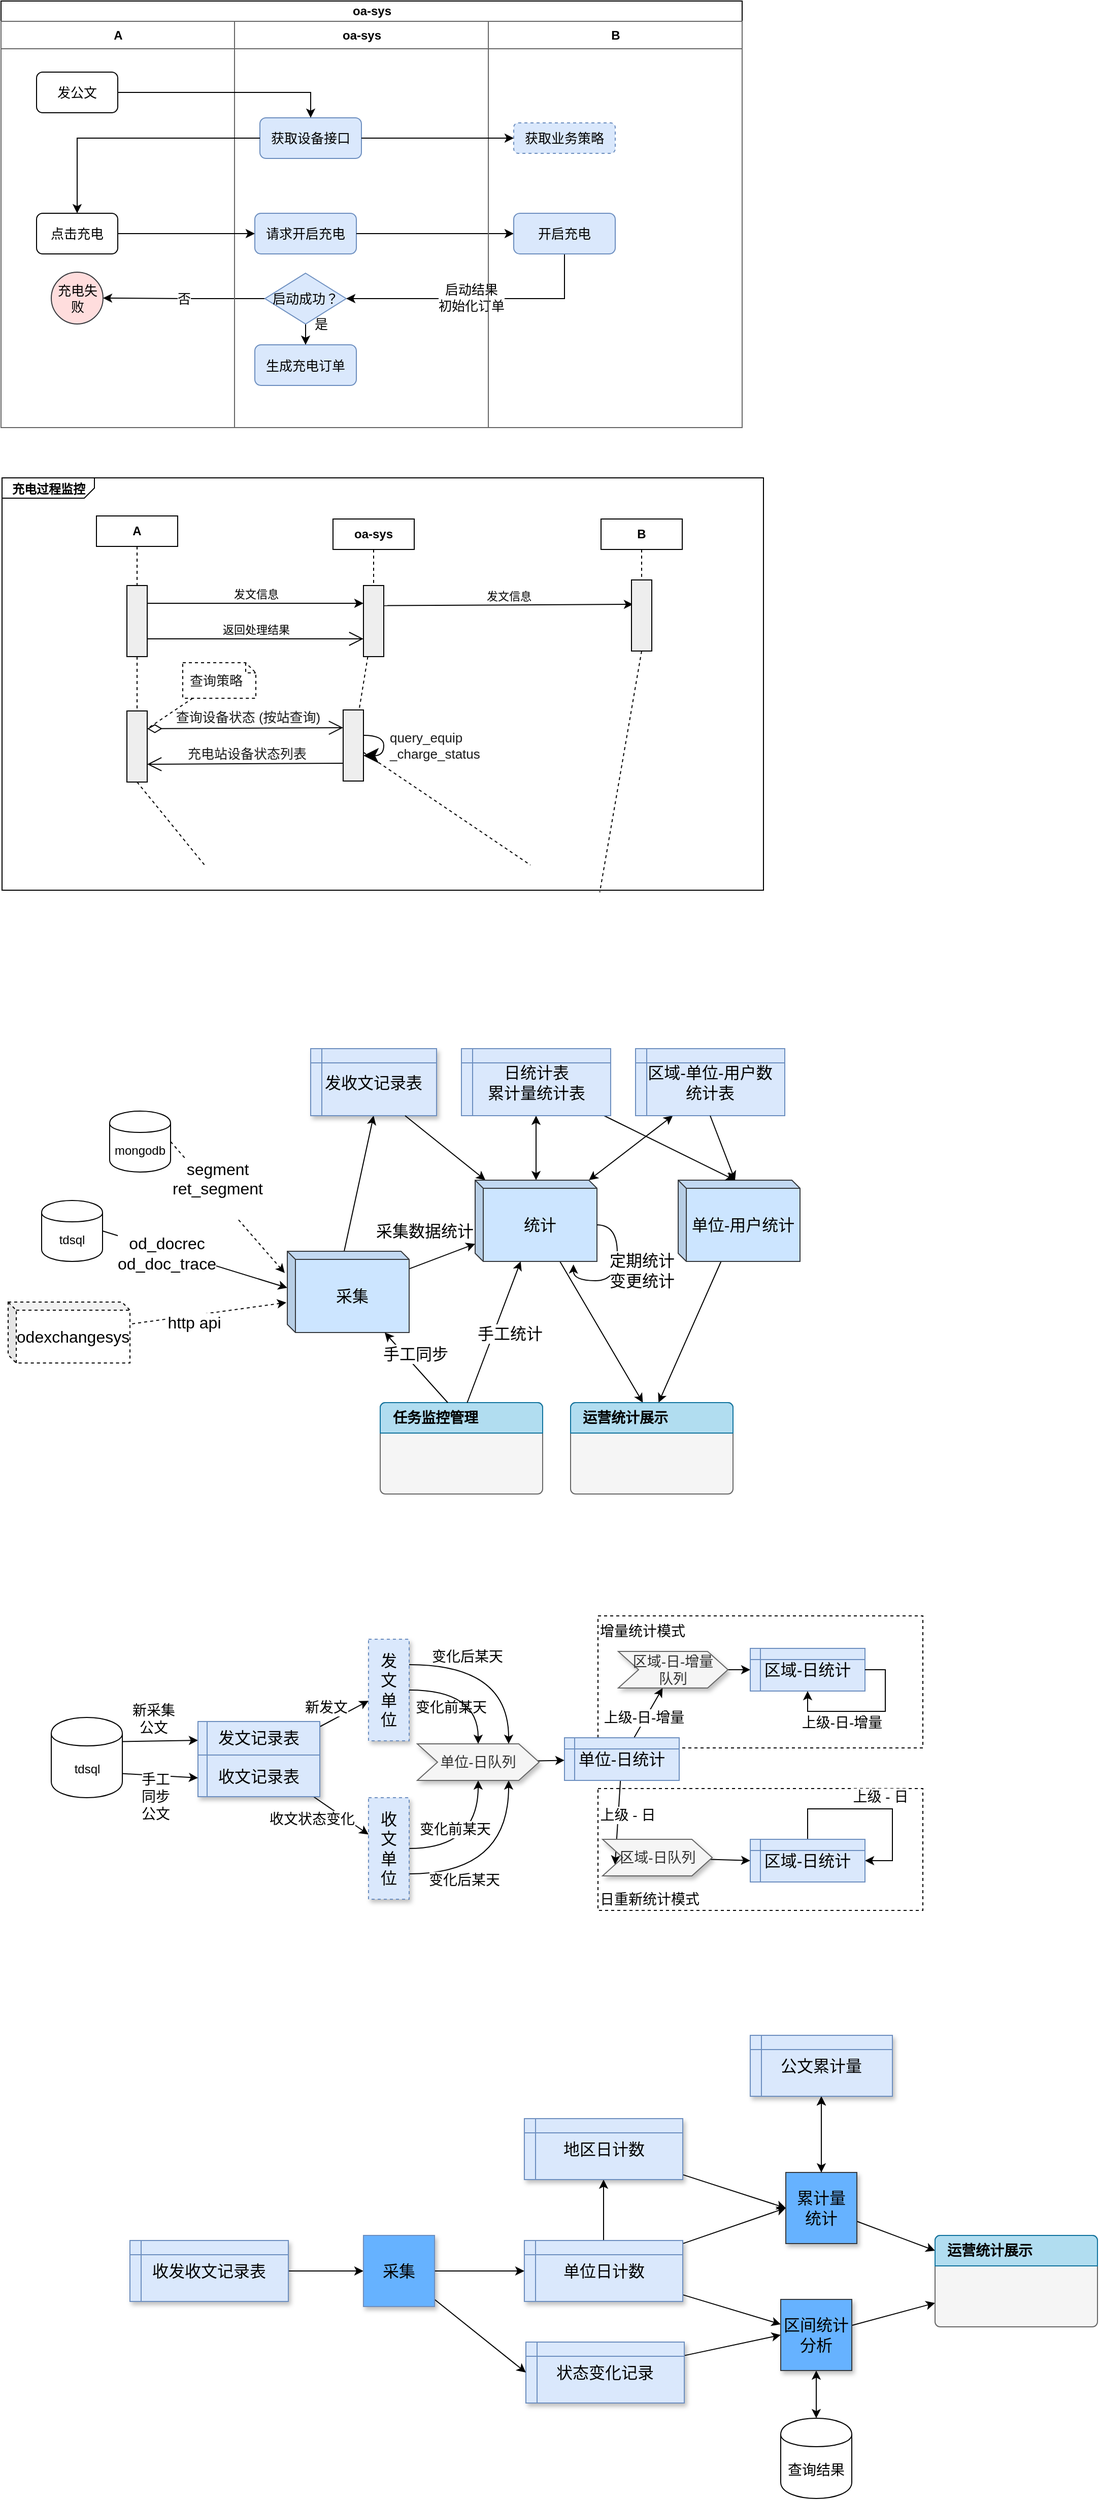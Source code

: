 <mxfile version="10.9.6" type="github"><diagram id="KTjkPIcVOgTDWT1RkaMk" name="Page-1"><mxGraphModel dx="1727" dy="921" grid="1" gridSize="10" guides="1" tooltips="1" connect="1" arrows="1" fold="1" page="1" pageScale="1" pageWidth="827" pageHeight="1169" math="0" shadow="0"><root><mxCell id="0"/><mxCell id="1" parent="0"/><mxCell id="LB0LnLkRX3xZPlyKJ1Ee-271" value="日重新统计模式" style="rounded=0;whiteSpace=wrap;html=1;shadow=0;labelBackgroundColor=none;fontSize=14;align=left;verticalAlign=bottom;dashed=1;fillColor=#ffffff;" parent="1" vertex="1"><mxGeometry x="638" y="1800" width="320" height="120" as="geometry"/></mxCell><mxCell id="LB0LnLkRX3xZPlyKJ1Ee-259" value="增量统计模式" style="rounded=0;whiteSpace=wrap;html=1;shadow=0;labelBackgroundColor=none;fontSize=14;align=left;verticalAlign=top;dashed=1;fillColor=#ffffff;" parent="1" vertex="1"><mxGeometry x="638" y="1630" width="320" height="130" as="geometry"/></mxCell><mxCell id="LB0LnLkRX3xZPlyKJ1Ee-1" value="oa-sys" style="swimlane;html=1;childLayout=stackLayout;resizeParent=1;resizeParentMax=0;startSize=20;swimlaneLine=1;comic=0;glass=0;swimlaneFillColor=none;fillColor=#ffffff;strokeColor=#000000;" parent="1" vertex="1"><mxGeometry x="50" y="40" width="730" height="420" as="geometry"><mxRectangle x="400" y="360" width="60" height="20" as="alternateBounds"/></mxGeometry></mxCell><mxCell id="LB0LnLkRX3xZPlyKJ1Ee-2" value="否" style="edgeStyle=orthogonalEdgeStyle;rounded=0;html=1;jettySize=auto;orthogonalLoop=1;fontSize=13;" parent="LB0LnLkRX3xZPlyKJ1Ee-1" source="LB0LnLkRX3xZPlyKJ1Ee-21" target="LB0LnLkRX3xZPlyKJ1Ee-8" edge="1"><mxGeometry relative="1" as="geometry"><mxPoint x="70.056" y="254.5" as="targetPoint"/></mxGeometry></mxCell><mxCell id="LB0LnLkRX3xZPlyKJ1Ee-5" value="A" style="swimlane;html=1;startSize=27;fillColor=#ffffff;strokeColor=#666666;" parent="LB0LnLkRX3xZPlyKJ1Ee-1" vertex="1"><mxGeometry y="20" width="230" height="400" as="geometry"><mxRectangle y="20" width="80" height="785" as="alternateBounds"/></mxGeometry></mxCell><mxCell id="LB0LnLkRX3xZPlyKJ1Ee-6" value="发公文" style="rounded=1;whiteSpace=wrap;html=1;glass=0;comic=0;fontSize=13;" parent="LB0LnLkRX3xZPlyKJ1Ee-5" vertex="1"><mxGeometry x="35" y="50" width="80" height="40" as="geometry"/></mxCell><mxCell id="LB0LnLkRX3xZPlyKJ1Ee-7" value="点击充电" style="rounded=1;whiteSpace=wrap;html=1;glass=0;comic=0;fontSize=13;" parent="LB0LnLkRX3xZPlyKJ1Ee-5" vertex="1"><mxGeometry x="35" y="189" width="80" height="40" as="geometry"/></mxCell><mxCell id="LB0LnLkRX3xZPlyKJ1Ee-8" value="充电失败" style="ellipse;whiteSpace=wrap;html=1;aspect=fixed;glass=0;comic=0;fillColor=#FFDDDD;fontSize=13;strokeColor=#36393d;" parent="LB0LnLkRX3xZPlyKJ1Ee-5" vertex="1"><mxGeometry x="49.5" y="247" width="51" height="51" as="geometry"/></mxCell><mxCell id="LB0LnLkRX3xZPlyKJ1Ee-17" value="oa-sys" style="swimlane;html=1;startSize=27;strokeColor=#666666;" parent="LB0LnLkRX3xZPlyKJ1Ee-1" vertex="1"><mxGeometry x="230" y="20" width="250" height="400" as="geometry"/></mxCell><mxCell id="LB0LnLkRX3xZPlyKJ1Ee-18" value="获取设备接口" style="rounded=1;whiteSpace=wrap;html=1;glass=0;comic=0;fontSize=13;fillColor=#dae8fc;strokeColor=#6c8ebf;" parent="LB0LnLkRX3xZPlyKJ1Ee-17" vertex="1"><mxGeometry x="25" y="95" width="100" height="40" as="geometry"/></mxCell><mxCell id="LB0LnLkRX3xZPlyKJ1Ee-19" value="请求开启充电" style="rounded=1;whiteSpace=wrap;html=1;glass=0;comic=0;fontSize=13;fillColor=#dae8fc;strokeColor=#6c8ebf;" parent="LB0LnLkRX3xZPlyKJ1Ee-17" vertex="1"><mxGeometry x="20" y="189" width="100" height="40" as="geometry"/></mxCell><mxCell id="LB0LnLkRX3xZPlyKJ1Ee-20" value="是" style="edgeStyle=orthogonalEdgeStyle;rounded=0;html=1;jettySize=auto;orthogonalLoop=1;fontSize=13;" parent="LB0LnLkRX3xZPlyKJ1Ee-17" source="LB0LnLkRX3xZPlyKJ1Ee-21" target="LB0LnLkRX3xZPlyKJ1Ee-23" edge="1"><mxGeometry x="-1" y="15" relative="1" as="geometry"><mxPoint as="offset"/></mxGeometry></mxCell><mxCell id="LB0LnLkRX3xZPlyKJ1Ee-21" value="启动成功？" style="rhombus;whiteSpace=wrap;html=1;glass=0;comic=0;fillColor=#dae8fc;fontSize=13;strokeColor=#6c8ebf;" parent="LB0LnLkRX3xZPlyKJ1Ee-17" vertex="1"><mxGeometry x="30" y="248" width="80" height="50" as="geometry"/></mxCell><mxCell id="LB0LnLkRX3xZPlyKJ1Ee-23" value="生成充电订单" style="rounded=1;whiteSpace=wrap;html=1;glass=0;comic=0;fontSize=13;fillColor=#dae8fc;strokeColor=#6c8ebf;" parent="LB0LnLkRX3xZPlyKJ1Ee-17" vertex="1"><mxGeometry x="20" y="318.5" width="100" height="40" as="geometry"/></mxCell><mxCell id="LB0LnLkRX3xZPlyKJ1Ee-36" style="edgeStyle=orthogonalEdgeStyle;rounded=0;html=1;entryX=0.5;entryY=0;jettySize=auto;orthogonalLoop=1;fontSize=13;" parent="LB0LnLkRX3xZPlyKJ1Ee-1" source="LB0LnLkRX3xZPlyKJ1Ee-6" target="LB0LnLkRX3xZPlyKJ1Ee-18" edge="1"><mxGeometry relative="1" as="geometry"/></mxCell><mxCell id="LB0LnLkRX3xZPlyKJ1Ee-37" style="edgeStyle=orthogonalEdgeStyle;rounded=0;html=1;entryX=0.5;entryY=0;jettySize=auto;orthogonalLoop=1;fontSize=13;" parent="LB0LnLkRX3xZPlyKJ1Ee-1" source="LB0LnLkRX3xZPlyKJ1Ee-18" target="LB0LnLkRX3xZPlyKJ1Ee-7" edge="1"><mxGeometry relative="1" as="geometry"/></mxCell><mxCell id="LB0LnLkRX3xZPlyKJ1Ee-38" style="edgeStyle=orthogonalEdgeStyle;rounded=0;html=1;jettySize=auto;orthogonalLoop=1;fontSize=13;entryX=0;entryY=0.5;" parent="LB0LnLkRX3xZPlyKJ1Ee-1" source="LB0LnLkRX3xZPlyKJ1Ee-7" target="LB0LnLkRX3xZPlyKJ1Ee-19" edge="1"><mxGeometry relative="1" as="geometry"><mxPoint x="175.056" y="205.5" as="targetPoint"/></mxGeometry></mxCell><mxCell id="LB0LnLkRX3xZPlyKJ1Ee-39" style="edgeStyle=orthogonalEdgeStyle;rounded=0;html=1;entryX=0;entryY=0.5;jettySize=auto;orthogonalLoop=1;fontSize=13;" parent="LB0LnLkRX3xZPlyKJ1Ee-1" source="LB0LnLkRX3xZPlyKJ1Ee-19" target="LB0LnLkRX3xZPlyKJ1Ee-45" edge="1"><mxGeometry relative="1" as="geometry"/></mxCell><mxCell id="LB0LnLkRX3xZPlyKJ1Ee-40" style="edgeStyle=orthogonalEdgeStyle;rounded=0;html=1;exitX=0.5;exitY=1;jettySize=auto;orthogonalLoop=1;fontSize=13;entryX=1;entryY=0.5;" parent="LB0LnLkRX3xZPlyKJ1Ee-1" source="LB0LnLkRX3xZPlyKJ1Ee-45" target="LB0LnLkRX3xZPlyKJ1Ee-21" edge="1"><mxGeometry relative="1" as="geometry"/></mxCell><mxCell id="LB0LnLkRX3xZPlyKJ1Ee-41" value="启动结果&lt;br&gt;初始化订单&lt;br&gt;" style="text;html=1;resizable=0;points=[];align=center;verticalAlign=middle;labelBackgroundColor=#ffffff;fontSize=13;" parent="LB0LnLkRX3xZPlyKJ1Ee-40" vertex="1" connectable="0"><mxGeometry x="0.123" y="2" relative="1" as="geometry"><mxPoint x="9.5" y="-3" as="offset"/></mxGeometry></mxCell><mxCell id="LB0LnLkRX3xZPlyKJ1Ee-43" value="B" style="swimlane;html=1;startSize=27;strokeColor=#666666;" parent="LB0LnLkRX3xZPlyKJ1Ee-1" vertex="1"><mxGeometry x="480" y="20" width="250" height="400" as="geometry"/></mxCell><mxCell id="LB0LnLkRX3xZPlyKJ1Ee-44" value="获取业务策略" style="rounded=1;whiteSpace=wrap;html=1;glass=0;comic=0;fontSize=13;fillColor=#dae8fc;strokeColor=#6c8ebf;dashed=1;" parent="LB0LnLkRX3xZPlyKJ1Ee-43" vertex="1"><mxGeometry x="25" y="100" width="100" height="30" as="geometry"/></mxCell><mxCell id="LB0LnLkRX3xZPlyKJ1Ee-45" value="开启充电" style="rounded=1;whiteSpace=wrap;html=1;glass=0;comic=0;fontSize=13;fillColor=#dae8fc;strokeColor=#6c8ebf;" parent="LB0LnLkRX3xZPlyKJ1Ee-43" vertex="1"><mxGeometry x="25" y="189" width="100" height="40" as="geometry"/></mxCell><mxCell id="LB0LnLkRX3xZPlyKJ1Ee-73" style="edgeStyle=orthogonalEdgeStyle;rounded=0;html=1;exitX=1;exitY=0.5;entryX=0;entryY=0.5;jettySize=auto;orthogonalLoop=1;" parent="LB0LnLkRX3xZPlyKJ1Ee-1" source="LB0LnLkRX3xZPlyKJ1Ee-18" target="LB0LnLkRX3xZPlyKJ1Ee-44" edge="1"><mxGeometry relative="1" as="geometry"/></mxCell><mxCell id="LB0LnLkRX3xZPlyKJ1Ee-74" value="&lt;p style=&quot;margin: 0px ; margin-top: 4px ; margin-left: 10px ; text-align: left&quot;&gt;&lt;span&gt;充电过程监控&lt;/span&gt;&lt;br&gt;&lt;/p&gt;" style="html=1;shape=mxgraph.sysml.package;labelX=91.1;html=1;overflow=fill;strokeWidth=1;recursiveResize=0;labelBackgroundColor=none;labelBorderColor=none;fontStyle=1" parent="1" vertex="1"><mxGeometry x="51" y="509.5" width="750" height="406" as="geometry"/></mxCell><mxCell id="LB0LnLkRX3xZPlyKJ1Ee-75" value="A" style="strokeColor=inherit;fillColor=inherit;gradientColor=inherit;shape=rect;html=1;whiteSpace=wrap;align=center;labelBackgroundColor=none;labelBorderColor=none;fontStyle=1" parent="LB0LnLkRX3xZPlyKJ1Ee-74" vertex="1"><mxGeometry x="93" y="37.5" width="80" height="30" as="geometry"/></mxCell><mxCell id="LB0LnLkRX3xZPlyKJ1Ee-76" value="oa-sys" style="strokeColor=inherit;fillColor=inherit;gradientColor=inherit;shape=rect;html=1;whiteSpace=wrap;align=center;labelBackgroundColor=none;labelBorderColor=none;fontStyle=1" parent="LB0LnLkRX3xZPlyKJ1Ee-74" vertex="1"><mxGeometry x="326" y="40.5" width="80" height="30" as="geometry"/></mxCell><mxCell id="LB0LnLkRX3xZPlyKJ1Ee-77" value="" style="strokeColor=inherit;fillColor=inherit;gradientColor=inherit;endArrow=none;html=1;edgeStyle=none;dashed=1;labelBackgroundColor=none;labelBorderColor=none;exitX=0.5;exitY=1;entryX=0.266;entryY=0.939;entryPerimeter=0;" parent="LB0LnLkRX3xZPlyKJ1Ee-74" source="LB0LnLkRX3xZPlyKJ1Ee-94" target="LB0LnLkRX3xZPlyKJ1Ee-74" edge="1"><mxGeometry relative="1" as="geometry"><mxPoint x="133" y="321" as="targetPoint"/><mxPoint x="1004" y="112.5" as="sourcePoint"/></mxGeometry></mxCell><mxCell id="LB0LnLkRX3xZPlyKJ1Ee-78" value="" style="strokeColor=inherit;fillColor=inherit;gradientColor=inherit;endArrow=none;html=1;edgeStyle=none;dashed=1;labelBackgroundColor=none;labelBorderColor=none;entryX=0.694;entryY=0.939;entryPerimeter=0;" parent="LB0LnLkRX3xZPlyKJ1Ee-74" source="LB0LnLkRX3xZPlyKJ1Ee-87" target="LB0LnLkRX3xZPlyKJ1Ee-74" edge="1"><mxGeometry relative="1" as="geometry"><mxPoint x="347" y="321" as="targetPoint"/><mxPoint x="1224.244" y="112" as="sourcePoint"/></mxGeometry></mxCell><mxCell id="LB0LnLkRX3xZPlyKJ1Ee-79" value="" style="shape=rect;html=1;fillColor=#eeeeee;labelBackgroundColor=none;labelBorderColor=none;" parent="LB0LnLkRX3xZPlyKJ1Ee-74" vertex="1"><mxGeometry x="123" y="106" width="20" height="70" as="geometry"/></mxCell><mxCell id="LB0LnLkRX3xZPlyKJ1Ee-80" value="" style="strokeColor=inherit;fillColor=inherit;gradientColor=inherit;endArrow=none;html=1;edgeStyle=none;dashed=1;labelBackgroundColor=none;labelBorderColor=none;exitX=0.5;exitY=1;entryX=0.5;entryY=0;" parent="LB0LnLkRX3xZPlyKJ1Ee-74" source="LB0LnLkRX3xZPlyKJ1Ee-75" target="LB0LnLkRX3xZPlyKJ1Ee-79" edge="1"><mxGeometry relative="1" as="geometry"><mxPoint x="873.5" y="605.5" as="targetPoint"/><mxPoint x="873.5" y="391.5" as="sourcePoint"/></mxGeometry></mxCell><mxCell id="LB0LnLkRX3xZPlyKJ1Ee-81" value="" style="shape=rect;html=1;fillColor=#eeeeee;labelBackgroundColor=none;labelBorderColor=none;" parent="LB0LnLkRX3xZPlyKJ1Ee-74" vertex="1"><mxGeometry x="356" y="106" width="20" height="70" as="geometry"/></mxCell><mxCell id="LB0LnLkRX3xZPlyKJ1Ee-82" value="返回处理结果" style="strokeColor=inherit;fillColor=inherit;gradientColor=inherit;endArrow=open;html=1;edgeStyle=none;verticalAlign=bottom;labelBackgroundColor=none;endSize=12;exitX=1;exitY=0.75;labelBorderColor=none;entryX=0;entryY=0.75;" parent="LB0LnLkRX3xZPlyKJ1Ee-74" source="LB0LnLkRX3xZPlyKJ1Ee-79" target="LB0LnLkRX3xZPlyKJ1Ee-81" edge="1"><mxGeometry relative="1" as="geometry"><mxPoint x="-555" y="-157.5" as="sourcePoint"/><mxPoint x="-839.5" y="-63.5" as="targetPoint"/></mxGeometry></mxCell><mxCell id="LB0LnLkRX3xZPlyKJ1Ee-83" value="发文信息" style="strokeColor=inherit;fillColor=inherit;gradientColor=inherit;endArrow=none;html=1;edgeStyle=none;verticalAlign=bottom;labelBackgroundColor=none;endSize=12;entryX=1;entryY=0.25;labelBorderColor=none;startArrow=classic;startFill=1;exitX=0;exitY=0.25;endFill=0;" parent="LB0LnLkRX3xZPlyKJ1Ee-74" source="LB0LnLkRX3xZPlyKJ1Ee-81" target="LB0LnLkRX3xZPlyKJ1Ee-79" edge="1"><mxGeometry relative="1" as="geometry"><mxPoint x="-565" y="-166.5" as="sourcePoint"/><mxPoint x="-355" y="-166.5" as="targetPoint"/></mxGeometry></mxCell><mxCell id="LB0LnLkRX3xZPlyKJ1Ee-84" value="" style="strokeColor=inherit;fillColor=inherit;gradientColor=inherit;endArrow=none;html=1;edgeStyle=none;dashed=1;labelBackgroundColor=none;labelBorderColor=none;" parent="LB0LnLkRX3xZPlyKJ1Ee-74" source="LB0LnLkRX3xZPlyKJ1Ee-76" target="LB0LnLkRX3xZPlyKJ1Ee-81" edge="1"><mxGeometry relative="1" as="geometry"><mxPoint x="1087.298" y="604.5" as="targetPoint"/><mxPoint x="1086.087" y="394.5" as="sourcePoint"/></mxGeometry></mxCell><mxCell id="LB0LnLkRX3xZPlyKJ1Ee-85" style="edgeStyle=none;rounded=0;comic=0;html=0;exitX=0;exitY=0.75;entryX=1;entryY=0.75;labelBackgroundColor=none;startArrow=none;startFill=0;startSize=12;endArrow=open;endFill=0;endSize=12;jettySize=auto;orthogonalLoop=1;strokeWidth=1;fontSize=13;fontColor=#1A1A1A;" parent="LB0LnLkRX3xZPlyKJ1Ee-74" source="LB0LnLkRX3xZPlyKJ1Ee-87" target="LB0LnLkRX3xZPlyKJ1Ee-94" edge="1"><mxGeometry relative="1" as="geometry"/></mxCell><mxCell id="LB0LnLkRX3xZPlyKJ1Ee-86" value="充电站设备状态列表" style="text;html=1;resizable=0;points=[];align=center;verticalAlign=middle;labelBackgroundColor=#ffffff;fontSize=13;fontColor=#1A1A1A;" parent="LB0LnLkRX3xZPlyKJ1Ee-85" vertex="1" connectable="0"><mxGeometry x="0.021" y="-1" relative="1" as="geometry"><mxPoint x="3.5" y="-9.5" as="offset"/></mxGeometry></mxCell><mxCell id="LB0LnLkRX3xZPlyKJ1Ee-87" value="" style="shape=rect;html=1;fillColor=#eeeeee;labelBackgroundColor=none;labelBorderColor=none;" parent="LB0LnLkRX3xZPlyKJ1Ee-74" vertex="1"><mxGeometry x="336" y="228.5" width="20" height="70" as="geometry"/></mxCell><mxCell id="LB0LnLkRX3xZPlyKJ1Ee-88" value="" style="strokeColor=inherit;fillColor=inherit;gradientColor=inherit;endArrow=none;html=1;edgeStyle=none;dashed=1;labelBackgroundColor=none;labelBorderColor=none;" parent="LB0LnLkRX3xZPlyKJ1Ee-74" source="LB0LnLkRX3xZPlyKJ1Ee-81" target="LB0LnLkRX3xZPlyKJ1Ee-87" edge="1"><mxGeometry relative="1" as="geometry"><mxPoint x="386.667" y="1353.667" as="targetPoint"/><mxPoint x="386.092" y="1136" as="sourcePoint"/></mxGeometry></mxCell><mxCell id="LB0LnLkRX3xZPlyKJ1Ee-92" style="edgeStyle=none;rounded=0;comic=0;html=0;entryX=0;entryY=0.25;labelBackgroundColor=none;startArrow=diamondThin;startFill=0;startSize=12;endArrow=open;endFill=0;endSize=12;jettySize=auto;orthogonalLoop=1;strokeWidth=1;fontSize=13;fontColor=#1A1A1A;exitX=1;exitY=0.25;" parent="LB0LnLkRX3xZPlyKJ1Ee-74" source="LB0LnLkRX3xZPlyKJ1Ee-94" target="LB0LnLkRX3xZPlyKJ1Ee-87" edge="1"><mxGeometry relative="1" as="geometry"/></mxCell><mxCell id="LB0LnLkRX3xZPlyKJ1Ee-93" value="查询设备状态 (按站查询)" style="text;html=1;resizable=0;points=[];align=center;verticalAlign=middle;labelBackgroundColor=#ffffff;fontSize=13;fontColor=#1A1A1A;" parent="LB0LnLkRX3xZPlyKJ1Ee-92" vertex="1" connectable="0"><mxGeometry x="0.014" y="1" relative="1" as="geometry"><mxPoint x="0.5" y="-10" as="offset"/></mxGeometry></mxCell><mxCell id="LB0LnLkRX3xZPlyKJ1Ee-94" value="" style="shape=rect;html=1;fillColor=#eeeeee;labelBackgroundColor=none;labelBorderColor=none;" parent="LB0LnLkRX3xZPlyKJ1Ee-74" vertex="1"><mxGeometry x="123" y="229.5" width="20" height="70" as="geometry"/></mxCell><mxCell id="LB0LnLkRX3xZPlyKJ1Ee-95" value="" style="strokeColor=inherit;fillColor=inherit;gradientColor=inherit;endArrow=none;html=1;edgeStyle=none;dashed=1;labelBackgroundColor=none;labelBorderColor=none;exitX=0.5;exitY=1;" parent="LB0LnLkRX3xZPlyKJ1Ee-74" source="LB0LnLkRX3xZPlyKJ1Ee-79" target="LB0LnLkRX3xZPlyKJ1Ee-94" edge="1"><mxGeometry relative="1" as="geometry"><mxPoint x="173.31" y="1353.328" as="targetPoint"/><mxPoint x="173.31" y="1136.086" as="sourcePoint"/></mxGeometry></mxCell><mxCell id="LB0LnLkRX3xZPlyKJ1Ee-98" style="edgeStyle=orthogonalEdgeStyle;curved=1;rounded=0;comic=0;html=0;labelBackgroundColor=none;startArrow=none;startFill=0;startSize=12;endArrow=classic;endFill=1;endSize=12;jettySize=auto;orthogonalLoop=1;strokeWidth=1;fontSize=13;fontColor=#1A1A1A;" parent="LB0LnLkRX3xZPlyKJ1Ee-74" source="LB0LnLkRX3xZPlyKJ1Ee-87" target="LB0LnLkRX3xZPlyKJ1Ee-87" edge="1"><mxGeometry relative="1" as="geometry"/></mxCell><mxCell id="LB0LnLkRX3xZPlyKJ1Ee-99" value="&lt;span lang=&quot;EN-US&quot;&gt;query_equip&lt;br&gt;_charge_status&lt;/span&gt;" style="text;html=1;resizable=0;points=[];align=left;verticalAlign=middle;labelBackgroundColor=#ffffff;fontSize=13;fontColor=#1A1A1A;" parent="LB0LnLkRX3xZPlyKJ1Ee-98" vertex="1" connectable="0"><mxGeometry x="-0.395" y="-5" relative="1" as="geometry"><mxPoint x="6" y="5" as="offset"/></mxGeometry></mxCell><mxCell id="LB0LnLkRX3xZPlyKJ1Ee-100" style="rounded=0;comic=0;html=0;entryX=1;entryY=0.25;labelBackgroundColor=none;startArrow=none;startFill=0;startSize=12;endArrow=none;endFill=0;endSize=12;jettySize=auto;orthogonalLoop=1;strokeWidth=1;fontSize=13;fontColor=#1A1A1A;dashed=1;" parent="LB0LnLkRX3xZPlyKJ1Ee-74" source="LB0LnLkRX3xZPlyKJ1Ee-101" target="LB0LnLkRX3xZPlyKJ1Ee-94" edge="1"><mxGeometry relative="1" as="geometry"/></mxCell><mxCell id="LB0LnLkRX3xZPlyKJ1Ee-101" value="查询策略" style="shape=note;size=10;spacingLeft=5;align=left;whiteSpace=wrap;labelBackgroundColor=none;fontSize=13;fontColor=#1A1A1A;html=0;dashed=1;" parent="LB0LnLkRX3xZPlyKJ1Ee-74" vertex="1"><mxGeometry x="178" y="182" width="72" height="35" as="geometry"/></mxCell><mxCell id="LB0LnLkRX3xZPlyKJ1Ee-131" value="B" style="strokeColor=inherit;fillColor=inherit;gradientColor=inherit;shape=rect;html=1;whiteSpace=wrap;align=center;labelBackgroundColor=none;labelBorderColor=none;fontStyle=1" parent="LB0LnLkRX3xZPlyKJ1Ee-74" vertex="1"><mxGeometry x="590" y="40.5" width="80" height="30" as="geometry"/></mxCell><mxCell id="LB0LnLkRX3xZPlyKJ1Ee-135" value="发文信息" style="strokeColor=inherit;fillColor=inherit;gradientColor=inherit;endArrow=none;html=1;edgeStyle=none;verticalAlign=bottom;labelBackgroundColor=none;endSize=12;entryX=1;entryY=0.25;labelBorderColor=none;startArrow=classic;startFill=1;exitX=0.075;exitY=0.343;endFill=0;exitDx=0;exitDy=0;exitPerimeter=0;" parent="LB0LnLkRX3xZPlyKJ1Ee-74" source="LB0LnLkRX3xZPlyKJ1Ee-168" edge="1"><mxGeometry relative="1" as="geometry"><mxPoint x="589.095" y="125.738" as="sourcePoint"/><mxPoint x="376.238" y="125.738" as="targetPoint"/></mxGeometry></mxCell><mxCell id="LB0LnLkRX3xZPlyKJ1Ee-136" value="" style="strokeColor=inherit;fillColor=inherit;gradientColor=inherit;endArrow=none;html=1;edgeStyle=none;dashed=1;labelBackgroundColor=none;labelBorderColor=none;exitX=0.5;exitY=1;exitDx=0;exitDy=0;entryX=0.785;entryY=1.005;entryDx=0;entryDy=0;entryPerimeter=0;" parent="LB0LnLkRX3xZPlyKJ1Ee-74" source="LB0LnLkRX3xZPlyKJ1Ee-168" target="LB0LnLkRX3xZPlyKJ1Ee-74" edge="1"><mxGeometry relative="1" as="geometry"><mxPoint x="376" y="116" as="targetPoint"/><mxPoint x="376" y="80.5" as="sourcePoint"/></mxGeometry></mxCell><mxCell id="LB0LnLkRX3xZPlyKJ1Ee-168" value="" style="shape=rect;html=1;fillColor=#eeeeee;labelBackgroundColor=none;labelBorderColor=none;" parent="LB0LnLkRX3xZPlyKJ1Ee-74" vertex="1"><mxGeometry x="620" y="100.5" width="20" height="70" as="geometry"/></mxCell><mxCell id="LB0LnLkRX3xZPlyKJ1Ee-169" value="" style="strokeColor=inherit;fillColor=inherit;gradientColor=inherit;endArrow=none;html=1;edgeStyle=none;dashed=1;labelBackgroundColor=none;labelBorderColor=none;exitX=0.5;exitY=1;exitDx=0;exitDy=0;entryX=0.5;entryY=0;entryDx=0;entryDy=0;" parent="LB0LnLkRX3xZPlyKJ1Ee-74" source="LB0LnLkRX3xZPlyKJ1Ee-131" target="LB0LnLkRX3xZPlyKJ1Ee-168" edge="1"><mxGeometry relative="1" as="geometry"><mxPoint x="655.619" y="1257.762" as="targetPoint"/><mxPoint x="649.905" y="714.905" as="sourcePoint"/></mxGeometry></mxCell><mxCell id="LB0LnLkRX3xZPlyKJ1Ee-174" style="rounded=0;orthogonalLoop=1;jettySize=auto;html=1;exitX=-0.021;exitY=0.268;exitDx=0;exitDy=0;exitPerimeter=0;entryX=1;entryY=0.5;entryDx=0;entryDy=0;startArrow=classic;startFill=1;endArrow=none;endFill=0;fontSize=16;dashed=1;" parent="1" source="LB0LnLkRX3xZPlyKJ1Ee-170" target="LB0LnLkRX3xZPlyKJ1Ee-171" edge="1"><mxGeometry relative="1" as="geometry"/></mxCell><mxCell id="LB0LnLkRX3xZPlyKJ1Ee-175" value="segment&lt;br&gt;ret_segment&lt;br&gt;&lt;br&gt;" style="text;resizable=0;points=[];align=center;verticalAlign=middle;labelBackgroundColor=#ffffff;fontSize=16;html=1;" parent="LB0LnLkRX3xZPlyKJ1Ee-174" vertex="1" connectable="0"><mxGeometry x="0.323" relative="1" as="geometry"><mxPoint x="8" y="2" as="offset"/></mxGeometry></mxCell><mxCell id="LB0LnLkRX3xZPlyKJ1Ee-177" style="edgeStyle=none;rounded=0;orthogonalLoop=1;jettySize=auto;html=1;entryX=1;entryY=0.5;entryDx=0;entryDy=0;startArrow=classic;startFill=1;endArrow=none;endFill=0;fontSize=16;exitX=0;exitY=0;exitDx=0;exitDy=36;exitPerimeter=0;" parent="1" source="LB0LnLkRX3xZPlyKJ1Ee-170" target="LB0LnLkRX3xZPlyKJ1Ee-172" edge="1"><mxGeometry relative="1" as="geometry"><mxPoint x="297" y="1369.5" as="sourcePoint"/></mxGeometry></mxCell><mxCell id="LB0LnLkRX3xZPlyKJ1Ee-178" value="od_docrec&lt;br&gt;od_doc_trace&lt;br&gt;" style="text;html=1;resizable=0;points=[];align=center;verticalAlign=middle;labelBackgroundColor=#ffffff;fontSize=16;" parent="LB0LnLkRX3xZPlyKJ1Ee-177" vertex="1" connectable="0"><mxGeometry x="0.301" y="2" relative="1" as="geometry"><mxPoint as="offset"/></mxGeometry></mxCell><mxCell id="LB0LnLkRX3xZPlyKJ1Ee-179" style="edgeStyle=none;rounded=0;orthogonalLoop=1;jettySize=auto;html=1;startArrow=classic;startFill=1;endArrow=none;endFill=0;fontSize=16;dashed=1;" parent="1" target="LB0LnLkRX3xZPlyKJ1Ee-173" edge="1"><mxGeometry relative="1" as="geometry"><mxPoint x="331" y="1321.5" as="sourcePoint"/></mxGeometry></mxCell><mxCell id="LB0LnLkRX3xZPlyKJ1Ee-180" value="http api&lt;br&gt;" style="text;html=1;resizable=0;points=[];align=center;verticalAlign=middle;labelBackgroundColor=#ffffff;fontSize=16;" parent="LB0LnLkRX3xZPlyKJ1Ee-179" vertex="1" connectable="0"><mxGeometry x="-0.237" y="1" relative="1" as="geometry"><mxPoint x="-32.5" y="10" as="offset"/></mxGeometry></mxCell><mxCell id="LB0LnLkRX3xZPlyKJ1Ee-183" style="edgeStyle=none;rounded=0;orthogonalLoop=1;jettySize=auto;html=1;exitX=0;exitY=0;exitDx=56;exitDy=0;exitPerimeter=0;entryX=0.5;entryY=1;entryDx=0;entryDy=0;startArrow=none;startFill=0;endArrow=classic;endFill=1;fontSize=16;" parent="1" source="LB0LnLkRX3xZPlyKJ1Ee-170" target="LB0LnLkRX3xZPlyKJ1Ee-182" edge="1"><mxGeometry relative="1" as="geometry"/></mxCell><mxCell id="LB0LnLkRX3xZPlyKJ1Ee-171" value="mongodb" style="shape=cylinder;whiteSpace=wrap;html=1;boundedLbl=1;backgroundOutline=1;" parent="1" vertex="1"><mxGeometry x="157" y="1133" width="60" height="60" as="geometry"/></mxCell><mxCell id="LB0LnLkRX3xZPlyKJ1Ee-172" value="tdsql" style="shape=cylinder;whiteSpace=wrap;html=1;boundedLbl=1;backgroundOutline=1;" parent="1" vertex="1"><mxGeometry x="90" y="1221" width="60" height="60" as="geometry"/></mxCell><mxCell id="LB0LnLkRX3xZPlyKJ1Ee-173" value="odexchangesys" style="shape=cube;whiteSpace=wrap;html=1;boundedLbl=1;backgroundOutline=1;darkOpacity=0.05;darkOpacity2=0.1;size=8;fontSize=16;dashed=1;" parent="1" vertex="1"><mxGeometry x="57" y="1321" width="120" height="60" as="geometry"/></mxCell><mxCell id="LB0LnLkRX3xZPlyKJ1Ee-182" value="发收文记录表" style="shape=internalStorage;whiteSpace=wrap;html=1;backgroundOutline=1;labelBackgroundColor=none;fontSize=16;dx=11;dy=14;fillColor=#dae8fc;strokeColor=#6c8ebf;shadow=1;" parent="1" vertex="1"><mxGeometry x="355" y="1071.5" width="124" height="66" as="geometry"/></mxCell><mxCell id="LB0LnLkRX3xZPlyKJ1Ee-191" style="edgeStyle=none;rounded=0;orthogonalLoop=1;jettySize=auto;html=1;startArrow=classic;startFill=1;endArrow=classic;endFill=1;fontSize=16;" parent="1" source="LB0LnLkRX3xZPlyKJ1Ee-184" target="LB0LnLkRX3xZPlyKJ1Ee-190" edge="1"><mxGeometry relative="1" as="geometry"/></mxCell><mxCell id="LB0LnLkRX3xZPlyKJ1Ee-192" style="edgeStyle=none;rounded=0;orthogonalLoop=1;jettySize=auto;html=1;startArrow=classic;startFill=1;endArrow=none;endFill=0;fontSize=16;entryX=0.75;entryY=1;entryDx=0;entryDy=0;" parent="1" source="LB0LnLkRX3xZPlyKJ1Ee-184" target="LB0LnLkRX3xZPlyKJ1Ee-182" edge="1"><mxGeometry relative="1" as="geometry"><mxPoint x="507" y="1189.5" as="targetPoint"/></mxGeometry></mxCell><mxCell id="LB0LnLkRX3xZPlyKJ1Ee-196" style="rounded=0;orthogonalLoop=1;jettySize=auto;html=1;entryX=0.25;entryY=1;entryDx=0;entryDy=0;startArrow=classic;startFill=1;endArrow=classic;endFill=1;fontSize=16;" parent="1" source="LB0LnLkRX3xZPlyKJ1Ee-184" target="LB0LnLkRX3xZPlyKJ1Ee-195" edge="1"><mxGeometry relative="1" as="geometry"/></mxCell><mxCell id="RZIwtUPl8wBQTT6RAMaJ-1" style="rounded=0;orthogonalLoop=1;jettySize=auto;html=1;" edge="1" parent="1" source="LB0LnLkRX3xZPlyKJ1Ee-184" target="LB0LnLkRX3xZPlyKJ1Ee-202"><mxGeometry relative="1" as="geometry"/></mxCell><mxCell id="LB0LnLkRX3xZPlyKJ1Ee-184" value="统计" style="shape=cube;whiteSpace=wrap;html=1;boundedLbl=1;backgroundOutline=1;darkOpacity=0.05;darkOpacity2=0.1;size=8;fillColor=#cce5ff;strokeColor=#36393d;fontSize=16;" parent="1" vertex="1"><mxGeometry x="517" y="1201" width="120" height="80" as="geometry"/></mxCell><mxCell id="LB0LnLkRX3xZPlyKJ1Ee-187" value="" style="html=1;shadow=0;shape=mxgraph.bootstrap.rrect;align=center;rSize=5;strokeColor=#666666;fillColor=#f5f5f5;fontColor=#333333;spacingTop=30;whiteSpace=wrap;labelBackgroundColor=#ffffff;" parent="1" vertex="1"><mxGeometry x="423.5" y="1420" width="160" height="90" as="geometry"/></mxCell><mxCell id="LB0LnLkRX3xZPlyKJ1Ee-188" value="任务监控管理" style="html=1;shadow=0;dashed=0;shape=mxgraph.bootstrap.topButton;rSize=5;strokeColor=#10739e;fillColor=#b1ddf0;fontSize=14;fontStyle=1;align=left;spacingLeft=10;whiteSpace=wrap;resizeWidth=1;" parent="LB0LnLkRX3xZPlyKJ1Ee-187" vertex="1"><mxGeometry width="160.0" height="30" relative="1" as="geometry"/></mxCell><mxCell id="LB0LnLkRX3xZPlyKJ1Ee-205" style="rounded=0;orthogonalLoop=1;jettySize=auto;html=1;startArrow=none;startFill=0;endArrow=classic;endFill=1;fontSize=16;" parent="LB0LnLkRX3xZPlyKJ1Ee-187" source="LB0LnLkRX3xZPlyKJ1Ee-188" target="LB0LnLkRX3xZPlyKJ1Ee-184" edge="1"><mxGeometry relative="1" as="geometry"/></mxCell><mxCell id="LB0LnLkRX3xZPlyKJ1Ee-206" value="手工统计" style="text;html=1;resizable=0;points=[];align=center;verticalAlign=middle;labelBackgroundColor=#ffffff;fontSize=16;" parent="LB0LnLkRX3xZPlyKJ1Ee-205" vertex="1" connectable="0"><mxGeometry x="-0.548" y="-2" relative="1" as="geometry"><mxPoint x="28" y="-38" as="offset"/></mxGeometry></mxCell><mxCell id="LB0LnLkRX3xZPlyKJ1Ee-207" style="rounded=0;orthogonalLoop=1;jettySize=auto;html=1;startArrow=none;startFill=0;endArrow=classic;endFill=1;fontSize=16;" parent="1" source="LB0LnLkRX3xZPlyKJ1Ee-189" target="LB0LnLkRX3xZPlyKJ1Ee-202" edge="1"><mxGeometry relative="1" as="geometry"/></mxCell><mxCell id="LB0LnLkRX3xZPlyKJ1Ee-189" value="单位-用户统计" style="shape=cube;whiteSpace=wrap;html=1;boundedLbl=1;backgroundOutline=1;darkOpacity=0.05;darkOpacity2=0.1;size=8;fillColor=#cce5ff;strokeColor=#36393d;fontSize=16;" parent="1" vertex="1"><mxGeometry x="717" y="1201" width="120" height="80" as="geometry"/></mxCell><mxCell id="LB0LnLkRX3xZPlyKJ1Ee-200" style="rounded=0;orthogonalLoop=1;jettySize=auto;html=1;entryX=0;entryY=0;entryDx=56;entryDy=0;entryPerimeter=0;startArrow=none;startFill=0;endArrow=classic;endFill=1;fontSize=16;" parent="1" source="LB0LnLkRX3xZPlyKJ1Ee-190" target="LB0LnLkRX3xZPlyKJ1Ee-189" edge="1"><mxGeometry relative="1" as="geometry"/></mxCell><mxCell id="LB0LnLkRX3xZPlyKJ1Ee-190" value="日统计表&lt;br&gt;累计量统计表" style="shape=internalStorage;whiteSpace=wrap;html=1;backgroundOutline=1;labelBackgroundColor=none;fontSize=16;dx=11;dy=14;fillColor=#dae8fc;strokeColor=#6c8ebf;" parent="1" vertex="1"><mxGeometry x="503.5" y="1071.5" width="147" height="66" as="geometry"/></mxCell><mxCell id="LB0LnLkRX3xZPlyKJ1Ee-203" style="edgeStyle=none;rounded=0;orthogonalLoop=1;jettySize=auto;html=1;startArrow=none;startFill=0;endArrow=classic;endFill=1;fontSize=16;" parent="1" source="LB0LnLkRX3xZPlyKJ1Ee-170" target="LB0LnLkRX3xZPlyKJ1Ee-184" edge="1"><mxGeometry relative="1" as="geometry"/></mxCell><mxCell id="LB0LnLkRX3xZPlyKJ1Ee-204" value="采集数据统计" style="text;html=1;resizable=0;points=[];align=center;verticalAlign=middle;labelBackgroundColor=#ffffff;fontSize=16;" parent="LB0LnLkRX3xZPlyKJ1Ee-203" vertex="1" connectable="0"><mxGeometry x="-0.383" y="-1" relative="1" as="geometry"><mxPoint x="-5.5" y="-30.5" as="offset"/></mxGeometry></mxCell><mxCell id="LB0LnLkRX3xZPlyKJ1Ee-170" value="采集" style="shape=cube;whiteSpace=wrap;html=1;boundedLbl=1;backgroundOutline=1;darkOpacity=0.05;darkOpacity2=0.1;size=8;fillColor=#cce5ff;strokeColor=#36393d;fontSize=16;" parent="1" vertex="1"><mxGeometry x="332" y="1271" width="120" height="80" as="geometry"/></mxCell><mxCell id="LB0LnLkRX3xZPlyKJ1Ee-195" value="区域-单位-用户数&lt;br&gt;统计表&lt;br&gt;" style="shape=internalStorage;whiteSpace=wrap;html=1;backgroundOutline=1;labelBackgroundColor=none;fontSize=16;dx=11;dy=14;fillColor=#dae8fc;strokeColor=#6c8ebf;" parent="1" vertex="1"><mxGeometry x="675" y="1071.5" width="147" height="66" as="geometry"/></mxCell><mxCell id="LB0LnLkRX3xZPlyKJ1Ee-197" style="rounded=0;orthogonalLoop=1;jettySize=auto;html=1;startArrow=classic;startFill=1;endArrow=none;endFill=0;fontSize=16;exitX=0.807;exitY=1.037;exitDx=0;exitDy=0;exitPerimeter=0;entryX=0;entryY=0;entryDx=120;entryDy=44;entryPerimeter=0;edgeStyle=orthogonalEdgeStyle;curved=1;" parent="1" source="LB0LnLkRX3xZPlyKJ1Ee-184" target="LB0LnLkRX3xZPlyKJ1Ee-184" edge="1"><mxGeometry relative="1" as="geometry"><mxPoint x="637" y="1249.5" as="targetPoint"/><mxPoint x="687" y="1379.5" as="sourcePoint"/><Array as="points"><mxPoint x="614" y="1300"/><mxPoint x="657" y="1300"/><mxPoint x="657" y="1245"/></Array></mxGeometry></mxCell><mxCell id="LB0LnLkRX3xZPlyKJ1Ee-198" value="定期统计&lt;br&gt;变更统计" style="text;html=1;resizable=0;points=[];align=center;verticalAlign=middle;labelBackgroundColor=#ffffff;fontSize=16;" parent="LB0LnLkRX3xZPlyKJ1Ee-197" vertex="1" connectable="0"><mxGeometry x="-0.09" y="-1" relative="1" as="geometry"><mxPoint x="23" y="-8.5" as="offset"/></mxGeometry></mxCell><mxCell id="LB0LnLkRX3xZPlyKJ1Ee-199" style="rounded=0;orthogonalLoop=1;jettySize=auto;html=1;entryX=0.5;entryY=1;entryDx=0;entryDy=0;startArrow=classic;startFill=1;endArrow=none;endFill=0;fontSize=16;exitX=0;exitY=0;exitDx=56;exitDy=0;exitPerimeter=0;" parent="1" source="LB0LnLkRX3xZPlyKJ1Ee-189" target="LB0LnLkRX3xZPlyKJ1Ee-195" edge="1"><mxGeometry relative="1" as="geometry"><mxPoint x="817" y="1179.5" as="sourcePoint"/><mxPoint x="721.714" y="1147.357" as="targetPoint"/></mxGeometry></mxCell><mxCell id="LB0LnLkRX3xZPlyKJ1Ee-201" value="" style="html=1;shadow=0;dashed=0;shape=mxgraph.bootstrap.rrect;align=center;rSize=5;strokeColor=#666666;fillColor=#f5f5f5;fontColor=#333333;spacingTop=30;whiteSpace=wrap;labelBackgroundColor=#ffffff;" parent="1" vertex="1"><mxGeometry x="611" y="1420" width="160" height="90" as="geometry"/></mxCell><mxCell id="LB0LnLkRX3xZPlyKJ1Ee-202" value="运营统计展示" style="html=1;shadow=0;dashed=0;shape=mxgraph.bootstrap.topButton;rSize=5;strokeColor=#10739e;fillColor=#b1ddf0;fontSize=14;fontStyle=1;align=left;spacingLeft=10;whiteSpace=wrap;resizeWidth=1;" parent="LB0LnLkRX3xZPlyKJ1Ee-201" vertex="1"><mxGeometry width="160.0" height="30" relative="1" as="geometry"/></mxCell><mxCell id="LB0LnLkRX3xZPlyKJ1Ee-208" style="edgeStyle=none;rounded=0;orthogonalLoop=1;jettySize=auto;html=1;startArrow=none;startFill=0;endArrow=classic;endFill=1;fontSize=16;" parent="1" source="LB0LnLkRX3xZPlyKJ1Ee-188" target="LB0LnLkRX3xZPlyKJ1Ee-170" edge="1"><mxGeometry relative="1" as="geometry"><mxPoint x="407" y="1489.5" as="sourcePoint"/></mxGeometry></mxCell><mxCell id="LB0LnLkRX3xZPlyKJ1Ee-209" value="手工同步" style="text;html=1;resizable=0;points=[];align=center;verticalAlign=middle;labelBackgroundColor=#ffffff;fontSize=16;" parent="LB0LnLkRX3xZPlyKJ1Ee-208" vertex="1" connectable="0"><mxGeometry x="0.073" y="-2" relative="1" as="geometry"><mxPoint y="-10" as="offset"/></mxGeometry></mxCell><mxCell id="LB0LnLkRX3xZPlyKJ1Ee-212" style="rounded=0;orthogonalLoop=1;jettySize=auto;html=1;entryX=0;entryY=0.25;entryDx=0;entryDy=0;startArrow=none;startFill=0;endArrow=classic;endFill=1;fontSize=16;exitX=1;exitY=0.3;exitDx=0;exitDy=0;" parent="1" source="LB0LnLkRX3xZPlyKJ1Ee-210" target="LB0LnLkRX3xZPlyKJ1Ee-211" edge="1"><mxGeometry relative="1" as="geometry"/></mxCell><mxCell id="LB0LnLkRX3xZPlyKJ1Ee-213" value="新采集&lt;br&gt;公文" style="text;html=1;resizable=0;points=[];align=center;verticalAlign=middle;labelBackgroundColor=#ffffff;fontSize=14;" parent="LB0LnLkRX3xZPlyKJ1Ee-212" vertex="1" connectable="0"><mxGeometry x="-0.2" y="-3" relative="1" as="geometry"><mxPoint y="-25.5" as="offset"/></mxGeometry></mxCell><mxCell id="LB0LnLkRX3xZPlyKJ1Ee-210" value="tdsql" style="shape=cylinder;whiteSpace=wrap;html=1;boundedLbl=1;backgroundOutline=1;" parent="1" vertex="1"><mxGeometry x="99.5" y="1730" width="70" height="79" as="geometry"/></mxCell><mxCell id="LB0LnLkRX3xZPlyKJ1Ee-219" style="edgeStyle=none;rounded=0;orthogonalLoop=1;jettySize=auto;html=1;startArrow=none;startFill=0;endArrow=classic;endFill=1;fontSize=16;" parent="1" source="LB0LnLkRX3xZPlyKJ1Ee-211" target="LB0LnLkRX3xZPlyKJ1Ee-218" edge="1"><mxGeometry relative="1" as="geometry"/></mxCell><mxCell id="LB0LnLkRX3xZPlyKJ1Ee-225" value="新发文" style="text;html=1;resizable=0;points=[];align=center;verticalAlign=middle;labelBackgroundColor=#ffffff;fontSize=14;" parent="LB0LnLkRX3xZPlyKJ1Ee-219" vertex="1" connectable="0"><mxGeometry x="0.131" y="1" relative="1" as="geometry"><mxPoint x="-20.5" y="-4" as="offset"/></mxGeometry></mxCell><mxCell id="LB0LnLkRX3xZPlyKJ1Ee-226" style="rounded=0;orthogonalLoop=1;jettySize=auto;html=1;startArrow=none;startFill=0;endArrow=classic;endFill=1;fontSize=14;" parent="1" source="LB0LnLkRX3xZPlyKJ1Ee-211" target="LB0LnLkRX3xZPlyKJ1Ee-224" edge="1"><mxGeometry relative="1" as="geometry"/></mxCell><mxCell id="LB0LnLkRX3xZPlyKJ1Ee-227" value="收文状态变化" style="text;html=1;resizable=0;points=[];align=center;verticalAlign=middle;labelBackgroundColor=#ffffff;fontSize=14;" parent="LB0LnLkRX3xZPlyKJ1Ee-226" vertex="1" connectable="0"><mxGeometry x="-0.315" relative="1" as="geometry"><mxPoint x="-21" y="9.5" as="offset"/></mxGeometry></mxCell><mxCell id="LB0LnLkRX3xZPlyKJ1Ee-211" value="&lt;span&gt;发文&lt;/span&gt;记录表&lt;br&gt;&lt;span&gt;&lt;br&gt;收文&lt;/span&gt;记录表&lt;br&gt;&lt;br&gt;" style="shape=internalStorage;whiteSpace=wrap;html=1;backgroundOutline=1;labelBackgroundColor=none;fontSize=16;dx=9;dy=33;fillColor=#dae8fc;strokeColor=#6c8ebf;shadow=1;verticalAlign=top;" parent="1" vertex="1"><mxGeometry x="244" y="1734" width="120" height="74" as="geometry"/></mxCell><mxCell id="LB0LnLkRX3xZPlyKJ1Ee-214" style="rounded=0;orthogonalLoop=1;jettySize=auto;html=1;entryX=0;entryY=0.75;entryDx=0;entryDy=0;startArrow=none;startFill=0;endArrow=classic;endFill=1;fontSize=16;exitX=1;exitY=0.7;exitDx=0;exitDy=0;" parent="1" source="LB0LnLkRX3xZPlyKJ1Ee-210" target="LB0LnLkRX3xZPlyKJ1Ee-211" edge="1"><mxGeometry relative="1" as="geometry"><mxPoint x="144" y="1781" as="sourcePoint"/><mxPoint x="263" y="1807.5" as="targetPoint"/></mxGeometry></mxCell><mxCell id="LB0LnLkRX3xZPlyKJ1Ee-215" value="手工&lt;br&gt;同步&lt;br style=&quot;font-size: 14px&quot;&gt;公文" style="text;html=1;resizable=0;points=[];align=center;verticalAlign=middle;labelBackgroundColor=#ffffff;fontSize=14;" parent="LB0LnLkRX3xZPlyKJ1Ee-214" vertex="1" connectable="0"><mxGeometry x="-0.2" y="-3" relative="1" as="geometry"><mxPoint x="2" y="18" as="offset"/></mxGeometry></mxCell><mxCell id="LB0LnLkRX3xZPlyKJ1Ee-239" style="edgeStyle=none;rounded=0;orthogonalLoop=1;jettySize=auto;html=1;startArrow=none;startFill=0;endArrow=classic;endFill=1;fontSize=14;" parent="1" source="LB0LnLkRX3xZPlyKJ1Ee-217" target="LB0LnLkRX3xZPlyKJ1Ee-250" edge="1"><mxGeometry relative="1" as="geometry"><mxPoint x="701.838" y="1694.847" as="targetPoint"/></mxGeometry></mxCell><mxCell id="LB0LnLkRX3xZPlyKJ1Ee-242" value="上级-日-增量" style="text;html=1;resizable=0;points=[];align=center;verticalAlign=middle;labelBackgroundColor=#ffffff;fontSize=14;" parent="LB0LnLkRX3xZPlyKJ1Ee-239" vertex="1" connectable="0"><mxGeometry x="0.299" y="-1" relative="1" as="geometry"><mxPoint x="-10" y="10.5" as="offset"/></mxGeometry></mxCell><mxCell id="LB0LnLkRX3xZPlyKJ1Ee-261" style="edgeStyle=none;rounded=0;orthogonalLoop=1;jettySize=auto;html=1;startArrow=none;startFill=0;endArrow=classic;endFill=1;fontSize=14;entryX=0;entryY=0.75;entryDx=0;entryDy=0;" parent="1" source="LB0LnLkRX3xZPlyKJ1Ee-217" target="LB0LnLkRX3xZPlyKJ1Ee-266" edge="1"><mxGeometry relative="1" as="geometry"><mxPoint x="699.571" y="1854.714" as="targetPoint"/></mxGeometry></mxCell><mxCell id="LB0LnLkRX3xZPlyKJ1Ee-269" value="上级 -&amp;nbsp;日" style="text;html=1;resizable=0;points=[];align=center;verticalAlign=middle;labelBackgroundColor=#ffffff;fontSize=14;" parent="LB0LnLkRX3xZPlyKJ1Ee-261" vertex="1" connectable="0"><mxGeometry x="-0.39" y="-1" relative="1" as="geometry"><mxPoint x="9" y="8.5" as="offset"/></mxGeometry></mxCell><mxCell id="LB0LnLkRX3xZPlyKJ1Ee-217" value="单位-日统计&lt;br&gt;" style="shape=internalStorage;whiteSpace=wrap;html=1;backgroundOutline=1;labelBackgroundColor=none;fontSize=16;dx=10;dy=11;fillColor=#dae8fc;strokeColor=#6c8ebf;" parent="1" vertex="1"><mxGeometry x="605" y="1750" width="113" height="42" as="geometry"/></mxCell><mxCell id="LB0LnLkRX3xZPlyKJ1Ee-220" style="rounded=0;orthogonalLoop=1;jettySize=auto;html=1;exitX=1;exitY=0.25;exitDx=0;exitDy=0;entryX=0.75;entryY=0;entryDx=0;entryDy=0;startArrow=none;startFill=0;endArrow=classic;endFill=1;fontSize=16;edgeStyle=orthogonalEdgeStyle;curved=1;" parent="1" source="LB0LnLkRX3xZPlyKJ1Ee-218" target="LB0LnLkRX3xZPlyKJ1Ee-235" edge="1"><mxGeometry relative="1" as="geometry"/></mxCell><mxCell id="LB0LnLkRX3xZPlyKJ1Ee-221" value="变化后某天" style="text;html=1;resizable=0;points=[];align=center;verticalAlign=middle;labelBackgroundColor=none;fontSize=14;" parent="LB0LnLkRX3xZPlyKJ1Ee-220" vertex="1" connectable="0"><mxGeometry x="-0.504" y="1" relative="1" as="geometry"><mxPoint x="13.5" y="-7" as="offset"/></mxGeometry></mxCell><mxCell id="LB0LnLkRX3xZPlyKJ1Ee-218" value="发&lt;br&gt;文&lt;br&gt;单&lt;br&gt;位" style="rounded=0;whiteSpace=wrap;html=1;shadow=1;dashed=1;labelBackgroundColor=none;fontSize=16;fillColor=#dae8fc;strokeColor=#6c8ebf;" parent="1" vertex="1"><mxGeometry x="412" y="1653" width="40" height="100" as="geometry"/></mxCell><mxCell id="LB0LnLkRX3xZPlyKJ1Ee-222" style="rounded=0;orthogonalLoop=1;jettySize=auto;html=1;entryX=0.5;entryY=0;entryDx=0;entryDy=0;startArrow=none;startFill=0;endArrow=classic;endFill=1;fontSize=16;edgeStyle=orthogonalEdgeStyle;curved=1;" parent="1" source="LB0LnLkRX3xZPlyKJ1Ee-218" target="LB0LnLkRX3xZPlyKJ1Ee-235" edge="1"><mxGeometry relative="1" as="geometry"><mxPoint x="461.833" y="1687.833" as="sourcePoint"/><mxPoint x="557.667" y="1747.833" as="targetPoint"/></mxGeometry></mxCell><mxCell id="LB0LnLkRX3xZPlyKJ1Ee-223" value="变化前某天" style="text;html=1;resizable=0;points=[];align=center;verticalAlign=middle;labelBackgroundColor=none;fontSize=14;" parent="LB0LnLkRX3xZPlyKJ1Ee-222" vertex="1" connectable="0"><mxGeometry x="-0.504" y="1" relative="1" as="geometry"><mxPoint x="11" y="18" as="offset"/></mxGeometry></mxCell><mxCell id="LB0LnLkRX3xZPlyKJ1Ee-228" style="rounded=0;orthogonalLoop=1;jettySize=auto;html=1;exitX=1;exitY=0.5;exitDx=0;exitDy=0;startArrow=none;startFill=0;endArrow=classic;endFill=1;fontSize=14;entryX=0.5;entryY=1;entryDx=0;entryDy=0;edgeStyle=orthogonalEdgeStyle;curved=1;" parent="1" source="LB0LnLkRX3xZPlyKJ1Ee-224" target="LB0LnLkRX3xZPlyKJ1Ee-235" edge="1"><mxGeometry relative="1" as="geometry"><mxPoint x="550" y="1830" as="targetPoint"/></mxGeometry></mxCell><mxCell id="LB0LnLkRX3xZPlyKJ1Ee-229" value="变化前某天" style="text;html=1;resizable=0;points=[];align=center;verticalAlign=middle;labelBackgroundColor=#ffffff;fontSize=14;" parent="LB0LnLkRX3xZPlyKJ1Ee-228" vertex="1" connectable="0"><mxGeometry x="-0.599" relative="1" as="geometry"><mxPoint x="17.5" y="-19" as="offset"/></mxGeometry></mxCell><mxCell id="LB0LnLkRX3xZPlyKJ1Ee-230" style="edgeStyle=orthogonalEdgeStyle;curved=1;rounded=0;orthogonalLoop=1;jettySize=auto;html=1;entryX=0.75;entryY=1;entryDx=0;entryDy=0;startArrow=none;startFill=0;endArrow=classic;endFill=1;fontSize=14;exitX=1;exitY=0.75;exitDx=0;exitDy=0;" parent="1" source="LB0LnLkRX3xZPlyKJ1Ee-224" target="LB0LnLkRX3xZPlyKJ1Ee-235" edge="1"><mxGeometry relative="1" as="geometry"/></mxCell><mxCell id="LB0LnLkRX3xZPlyKJ1Ee-231" value="变化后某天" style="text;html=1;resizable=0;points=[];align=center;verticalAlign=middle;labelBackgroundColor=#ffffff;fontSize=14;" parent="LB0LnLkRX3xZPlyKJ1Ee-230" vertex="1" connectable="0"><mxGeometry x="-0.276" y="12" relative="1" as="geometry"><mxPoint x="-15.5" y="18" as="offset"/></mxGeometry></mxCell><mxCell id="LB0LnLkRX3xZPlyKJ1Ee-224" value="收&lt;br&gt;文&lt;br&gt;单&lt;br&gt;位" style="rounded=0;whiteSpace=wrap;html=1;shadow=1;dashed=1;labelBackgroundColor=none;fontSize=16;fillColor=#dae8fc;strokeColor=#6c8ebf;" parent="1" vertex="1"><mxGeometry x="412" y="1809" width="40" height="100" as="geometry"/></mxCell><mxCell id="LB0LnLkRX3xZPlyKJ1Ee-233" style="rounded=0;orthogonalLoop=1;jettySize=auto;html=1;startArrow=none;startFill=0;endArrow=classic;endFill=1;fontSize=14;" parent="1" source="LB0LnLkRX3xZPlyKJ1Ee-235" target="LB0LnLkRX3xZPlyKJ1Ee-217" edge="1"><mxGeometry relative="1" as="geometry"><mxPoint x="577" y="1738" as="targetPoint"/></mxGeometry></mxCell><mxCell id="LB0LnLkRX3xZPlyKJ1Ee-235" value="单位-日队列" style="shape=step;perimeter=stepPerimeter;whiteSpace=wrap;html=1;fixedSize=1;shadow=1;labelBackgroundColor=none;fontSize=14;fillColor=#f5f5f5;strokeColor=#666666;fontColor=#333333;" parent="1" vertex="1"><mxGeometry x="460" y="1756" width="120" height="36" as="geometry"/></mxCell><mxCell id="LB0LnLkRX3xZPlyKJ1Ee-252" style="edgeStyle=none;rounded=0;orthogonalLoop=1;jettySize=auto;html=1;exitX=1;exitY=0.5;exitDx=0;exitDy=0;entryX=0;entryY=0.5;entryDx=0;entryDy=0;startArrow=none;startFill=0;endArrow=classic;endFill=1;fontSize=14;" parent="1" source="LB0LnLkRX3xZPlyKJ1Ee-250" target="LB0LnLkRX3xZPlyKJ1Ee-251" edge="1"><mxGeometry relative="1" as="geometry"/></mxCell><mxCell id="LB0LnLkRX3xZPlyKJ1Ee-250" value="区域-日-增量&lt;br&gt;队列" style="shape=step;perimeter=stepPerimeter;whiteSpace=wrap;html=1;fixedSize=1;shadow=1;labelBackgroundColor=none;fontSize=14;fillColor=#f5f5f5;strokeColor=#666666;fontColor=#333333;align=center;" parent="1" vertex="1"><mxGeometry x="658" y="1665" width="108" height="36" as="geometry"/></mxCell><mxCell id="LB0LnLkRX3xZPlyKJ1Ee-251" value="区域-日统计&lt;br&gt;" style="shape=internalStorage;whiteSpace=wrap;html=1;backgroundOutline=1;labelBackgroundColor=none;fontSize=16;dx=10;dy=11;fillColor=#dae8fc;strokeColor=#6c8ebf;" parent="1" vertex="1"><mxGeometry x="788" y="1662" width="113" height="42" as="geometry"/></mxCell><mxCell id="LB0LnLkRX3xZPlyKJ1Ee-268" style="rounded=0;orthogonalLoop=1;jettySize=auto;html=1;startArrow=none;startFill=0;endArrow=classic;endFill=1;fontSize=14;exitX=0.5;exitY=0;exitDx=0;exitDy=0;entryX=1;entryY=0.5;entryDx=0;entryDy=0;edgeStyle=orthogonalEdgeStyle;" parent="1" source="LB0LnLkRX3xZPlyKJ1Ee-260" target="LB0LnLkRX3xZPlyKJ1Ee-260" edge="1"><mxGeometry relative="1" as="geometry"><mxPoint x="768" y="1820" as="sourcePoint"/><Array as="points"><mxPoint x="845" y="1820"/><mxPoint x="928" y="1820"/><mxPoint x="928" y="1871"/></Array></mxGeometry></mxCell><mxCell id="LB0LnLkRX3xZPlyKJ1Ee-270" value="上级 -&amp;nbsp;日" style="text;html=1;resizable=0;points=[];align=center;verticalAlign=middle;labelBackgroundColor=#ffffff;fontSize=14;" parent="LB0LnLkRX3xZPlyKJ1Ee-268" vertex="1" connectable="0"><mxGeometry x="0.112" y="1" relative="1" as="geometry"><mxPoint x="-5.5" y="-11" as="offset"/></mxGeometry></mxCell><mxCell id="LB0LnLkRX3xZPlyKJ1Ee-260" value="区域-日统计&lt;br&gt;" style="shape=internalStorage;whiteSpace=wrap;html=1;backgroundOutline=1;labelBackgroundColor=none;fontSize=16;dx=10;dy=11;fillColor=#dae8fc;strokeColor=#6c8ebf;" parent="1" vertex="1"><mxGeometry x="788" y="1850" width="113" height="42" as="geometry"/></mxCell><mxCell id="LB0LnLkRX3xZPlyKJ1Ee-267" style="edgeStyle=none;rounded=0;orthogonalLoop=1;jettySize=auto;html=1;entryX=0;entryY=0.5;entryDx=0;entryDy=0;startArrow=none;startFill=0;endArrow=classic;endFill=1;fontSize=14;" parent="1" source="LB0LnLkRX3xZPlyKJ1Ee-266" target="LB0LnLkRX3xZPlyKJ1Ee-260" edge="1"><mxGeometry relative="1" as="geometry"/></mxCell><mxCell id="LB0LnLkRX3xZPlyKJ1Ee-266" value="区域-日队列" style="shape=step;perimeter=stepPerimeter;whiteSpace=wrap;html=1;fixedSize=1;shadow=1;labelBackgroundColor=none;fontSize=14;fillColor=#f5f5f5;strokeColor=#666666;fontColor=#333333;align=center;" parent="1" vertex="1"><mxGeometry x="642.5" y="1850" width="108" height="36" as="geometry"/></mxCell><mxCell id="LB0LnLkRX3xZPlyKJ1Ee-273" style="edgeStyle=orthogonalEdgeStyle;rounded=0;orthogonalLoop=1;jettySize=auto;html=1;exitX=1;exitY=0.5;exitDx=0;exitDy=0;startArrow=none;startFill=0;endArrow=classic;endFill=1;fontSize=14;" parent="1" source="LB0LnLkRX3xZPlyKJ1Ee-251" target="LB0LnLkRX3xZPlyKJ1Ee-251" edge="1"><mxGeometry relative="1" as="geometry"/></mxCell><mxCell id="LB0LnLkRX3xZPlyKJ1Ee-274" value="上级-日-增量" style="text;html=1;resizable=0;points=[];align=center;verticalAlign=middle;labelBackgroundColor=#ffffff;fontSize=14;" parent="LB0LnLkRX3xZPlyKJ1Ee-273" vertex="1" connectable="0"><mxGeometry x="0.078" y="-1" relative="1" as="geometry"><mxPoint x="-19" y="11.5" as="offset"/></mxGeometry></mxCell><mxCell id="RZIwtUPl8wBQTT6RAMaJ-8" style="edgeStyle=none;rounded=0;orthogonalLoop=1;jettySize=auto;html=1;" edge="1" parent="1" source="RZIwtUPl8wBQTT6RAMaJ-2" target="RZIwtUPl8wBQTT6RAMaJ-7"><mxGeometry relative="1" as="geometry"/></mxCell><mxCell id="RZIwtUPl8wBQTT6RAMaJ-2" value="收发收文记录表" style="shape=internalStorage;whiteSpace=wrap;html=1;backgroundOutline=1;labelBackgroundColor=none;fontSize=16;dx=11;dy=14;fillColor=#dae8fc;strokeColor=#6c8ebf;shadow=1;" vertex="1" parent="1"><mxGeometry x="177" y="2245" width="156" height="60" as="geometry"/></mxCell><mxCell id="RZIwtUPl8wBQTT6RAMaJ-6" style="edgeStyle=none;rounded=0;orthogonalLoop=1;jettySize=auto;html=1;" edge="1" parent="1" source="RZIwtUPl8wBQTT6RAMaJ-3" target="RZIwtUPl8wBQTT6RAMaJ-4"><mxGeometry relative="1" as="geometry"/></mxCell><mxCell id="RZIwtUPl8wBQTT6RAMaJ-12" style="edgeStyle=none;rounded=0;orthogonalLoop=1;jettySize=auto;html=1;entryX=0;entryY=0.5;entryDx=0;entryDy=0;" edge="1" parent="1" source="RZIwtUPl8wBQTT6RAMaJ-3" target="RZIwtUPl8wBQTT6RAMaJ-11"><mxGeometry relative="1" as="geometry"/></mxCell><mxCell id="RZIwtUPl8wBQTT6RAMaJ-18" style="edgeStyle=none;rounded=0;orthogonalLoop=1;jettySize=auto;html=1;" edge="1" parent="1" source="RZIwtUPl8wBQTT6RAMaJ-3" target="RZIwtUPl8wBQTT6RAMaJ-14"><mxGeometry relative="1" as="geometry"/></mxCell><mxCell id="RZIwtUPl8wBQTT6RAMaJ-3" value="单位日计数" style="shape=internalStorage;whiteSpace=wrap;html=1;backgroundOutline=1;labelBackgroundColor=none;fontSize=16;dx=11;dy=14;fillColor=#dae8fc;strokeColor=#6c8ebf;shadow=1;" vertex="1" parent="1"><mxGeometry x="565.5" y="2245" width="156" height="60" as="geometry"/></mxCell><mxCell id="RZIwtUPl8wBQTT6RAMaJ-13" style="edgeStyle=none;rounded=0;orthogonalLoop=1;jettySize=auto;html=1;entryX=0;entryY=0.5;entryDx=0;entryDy=0;" edge="1" parent="1" source="RZIwtUPl8wBQTT6RAMaJ-4" target="RZIwtUPl8wBQTT6RAMaJ-11"><mxGeometry relative="1" as="geometry"/></mxCell><mxCell id="RZIwtUPl8wBQTT6RAMaJ-4" value="地区日计数" style="shape=internalStorage;whiteSpace=wrap;html=1;backgroundOutline=1;labelBackgroundColor=none;fontSize=16;dx=11;dy=14;fillColor=#dae8fc;strokeColor=#6c8ebf;shadow=1;" vertex="1" parent="1"><mxGeometry x="565.5" y="2125" width="156" height="60" as="geometry"/></mxCell><mxCell id="RZIwtUPl8wBQTT6RAMaJ-17" style="edgeStyle=none;rounded=0;orthogonalLoop=1;jettySize=auto;html=1;entryX=0;entryY=0.5;entryDx=0;entryDy=0;" edge="1" parent="1" source="RZIwtUPl8wBQTT6RAMaJ-5" target="RZIwtUPl8wBQTT6RAMaJ-14"><mxGeometry relative="1" as="geometry"/></mxCell><mxCell id="RZIwtUPl8wBQTT6RAMaJ-5" value="状态变化记录" style="shape=internalStorage;whiteSpace=wrap;html=1;backgroundOutline=1;labelBackgroundColor=none;fontSize=16;dx=11;dy=14;fillColor=#dae8fc;strokeColor=#6c8ebf;shadow=1;" vertex="1" parent="1"><mxGeometry x="567" y="2345" width="156" height="60" as="geometry"/></mxCell><mxCell id="RZIwtUPl8wBQTT6RAMaJ-9" style="edgeStyle=none;rounded=0;orthogonalLoop=1;jettySize=auto;html=1;entryX=0;entryY=0.5;entryDx=0;entryDy=0;" edge="1" parent="1" source="RZIwtUPl8wBQTT6RAMaJ-7" target="RZIwtUPl8wBQTT6RAMaJ-3"><mxGeometry relative="1" as="geometry"/></mxCell><mxCell id="RZIwtUPl8wBQTT6RAMaJ-10" style="edgeStyle=none;rounded=0;orthogonalLoop=1;jettySize=auto;html=1;entryX=0;entryY=0.5;entryDx=0;entryDy=0;" edge="1" parent="1" source="RZIwtUPl8wBQTT6RAMaJ-7" target="RZIwtUPl8wBQTT6RAMaJ-5"><mxGeometry relative="1" as="geometry"/></mxCell><mxCell id="RZIwtUPl8wBQTT6RAMaJ-7" value="采集" style="rounded=0;whiteSpace=wrap;html=1;shadow=1;labelBackgroundColor=none;fontSize=16;fillColor=#66B2FF;strokeColor=#6c8ebf;" vertex="1" parent="1"><mxGeometry x="407" y="2240" width="70" height="70" as="geometry"/></mxCell><mxCell id="RZIwtUPl8wBQTT6RAMaJ-21" style="edgeStyle=none;rounded=0;orthogonalLoop=1;jettySize=auto;html=1;" edge="1" parent="1" source="RZIwtUPl8wBQTT6RAMaJ-11" target="RZIwtUPl8wBQTT6RAMaJ-20"><mxGeometry relative="1" as="geometry"/></mxCell><mxCell id="RZIwtUPl8wBQTT6RAMaJ-24" value="" style="edgeStyle=none;rounded=0;orthogonalLoop=1;jettySize=auto;html=1;startArrow=classic;startFill=1;" edge="1" parent="1" source="RZIwtUPl8wBQTT6RAMaJ-11" target="RZIwtUPl8wBQTT6RAMaJ-20"><mxGeometry relative="1" as="geometry"/></mxCell><mxCell id="RZIwtUPl8wBQTT6RAMaJ-26" style="edgeStyle=none;rounded=0;orthogonalLoop=1;jettySize=auto;html=1;startArrow=none;startFill=0;" edge="1" parent="1" source="RZIwtUPl8wBQTT6RAMaJ-11" target="RZIwtUPl8wBQTT6RAMaJ-22"><mxGeometry relative="1" as="geometry"/></mxCell><mxCell id="RZIwtUPl8wBQTT6RAMaJ-11" value="累计量 统计" style="rounded=0;whiteSpace=wrap;html=1;shadow=1;labelBackgroundColor=none;fontSize=16;fillColor=#66B2FF;strokeColor=#36393d;" vertex="1" parent="1"><mxGeometry x="823" y="2178" width="70" height="70" as="geometry"/></mxCell><mxCell id="RZIwtUPl8wBQTT6RAMaJ-19" style="edgeStyle=none;rounded=0;orthogonalLoop=1;jettySize=auto;html=1;startArrow=classic;startFill=1;" edge="1" parent="1" source="RZIwtUPl8wBQTT6RAMaJ-14" target="RZIwtUPl8wBQTT6RAMaJ-16"><mxGeometry relative="1" as="geometry"/></mxCell><mxCell id="RZIwtUPl8wBQTT6RAMaJ-27" style="edgeStyle=none;rounded=0;orthogonalLoop=1;jettySize=auto;html=1;startArrow=none;startFill=0;" edge="1" parent="1" source="RZIwtUPl8wBQTT6RAMaJ-14" target="RZIwtUPl8wBQTT6RAMaJ-22"><mxGeometry relative="1" as="geometry"/></mxCell><mxCell id="RZIwtUPl8wBQTT6RAMaJ-14" value="区间统计分析" style="rounded=0;whiteSpace=wrap;html=1;shadow=1;labelBackgroundColor=none;fontSize=16;fillColor=#66B2FF;strokeColor=#36393d;" vertex="1" parent="1"><mxGeometry x="818" y="2303" width="70" height="70" as="geometry"/></mxCell><mxCell id="RZIwtUPl8wBQTT6RAMaJ-16" value="查询结果" style="shape=cylinder;whiteSpace=wrap;html=1;boundedLbl=1;backgroundOutline=1;fontSize=14;" vertex="1" parent="1"><mxGeometry x="818" y="2420" width="70" height="79" as="geometry"/></mxCell><mxCell id="RZIwtUPl8wBQTT6RAMaJ-20" value="公文累计量" style="shape=internalStorage;whiteSpace=wrap;html=1;backgroundOutline=1;labelBackgroundColor=none;fontSize=16;dx=11;dy=14;fillColor=#dae8fc;strokeColor=#6c8ebf;shadow=1;" vertex="1" parent="1"><mxGeometry x="788" y="2043" width="140" height="60" as="geometry"/></mxCell><mxCell id="RZIwtUPl8wBQTT6RAMaJ-22" value="" style="html=1;shadow=0;dashed=0;shape=mxgraph.bootstrap.rrect;align=center;rSize=5;strokeColor=#666666;fillColor=#f5f5f5;fontColor=#333333;spacingTop=30;whiteSpace=wrap;labelBackgroundColor=#ffffff;" vertex="1" parent="1"><mxGeometry x="970" y="2240" width="160" height="90" as="geometry"/></mxCell><mxCell id="RZIwtUPl8wBQTT6RAMaJ-23" value="运营统计展示" style="html=1;shadow=0;dashed=0;shape=mxgraph.bootstrap.topButton;rSize=5;strokeColor=#10739e;fillColor=#b1ddf0;fontSize=14;fontStyle=1;align=left;spacingLeft=10;whiteSpace=wrap;resizeWidth=1;" vertex="1" parent="RZIwtUPl8wBQTT6RAMaJ-22"><mxGeometry width="160.0" height="30" relative="1" as="geometry"/></mxCell></root></mxGraphModel></diagram></mxfile>